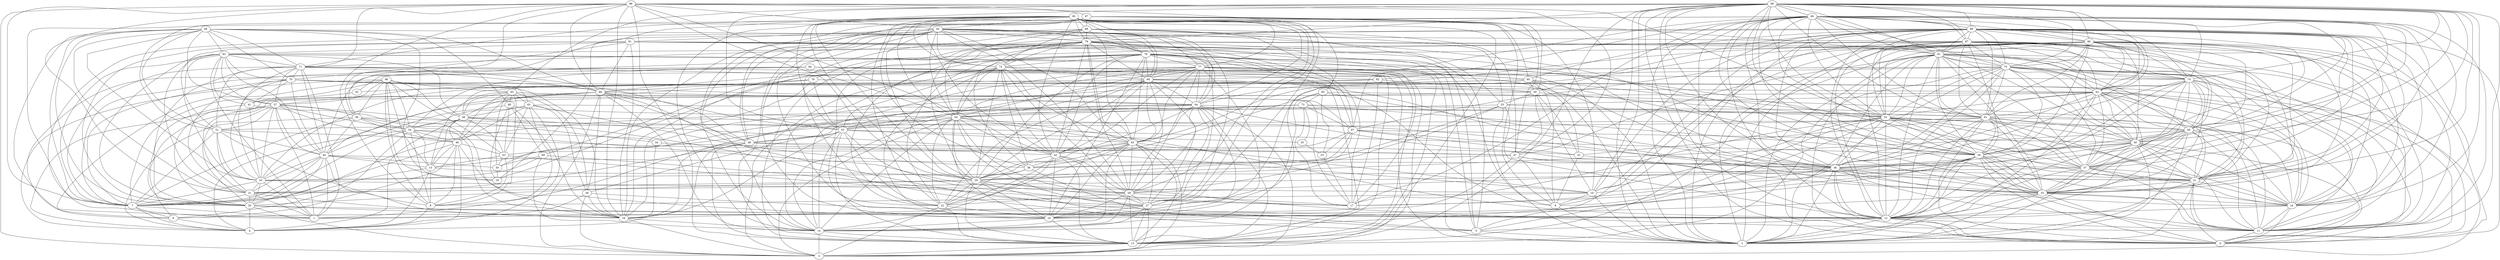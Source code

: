digraph "sensornet-topology" {
label = "";
rankdir="BT";"0"->"11" [arrowhead = "both"] 
"0"->"12" [arrowhead = "both"] 
"0"->"24" [arrowhead = "both"] 
"0"->"25" [arrowhead = "both"] 
"0"->"31" [arrowhead = "both"] 
"0"->"36" [arrowhead = "both"] 
"0"->"39" [arrowhead = "both"] 
"0"->"40" [arrowhead = "both"] 
"0"->"49" [arrowhead = "both"] 
"0"->"61" [arrowhead = "both"] 
"0"->"62" [arrowhead = "both"] 
"0"->"74" [arrowhead = "both"] 
"0"->"75" [arrowhead = "both"] 
"0"->"81" [arrowhead = "both"] 
"0"->"86" [arrowhead = "both"] 
"0"->"89" [arrowhead = "both"] 
"0"->"90" [arrowhead = "both"] 
"0"->"99" [arrowhead = "both"] 
"1"->"7" [arrowhead = "both"] 
"1"->"21" [arrowhead = "both"] 
"1"->"26" [arrowhead = "both"] 
"1"->"33" [arrowhead = "both"] 
"1"->"44" [arrowhead = "both"] 
"1"->"47" [arrowhead = "both"] 
"1"->"57" [arrowhead = "both"] 
"1"->"71" [arrowhead = "both"] 
"1"->"73" [arrowhead = "both"] 
"1"->"83" [arrowhead = "both"] 
"1"->"88" [arrowhead = "both"] 
"1"->"94" [arrowhead = "both"] 
"2"->"5" [arrowhead = "both"] 
"2"->"9" [arrowhead = "both"] 
"2"->"10" [arrowhead = "both"] 
"2"->"12" [arrowhead = "both"] 
"2"->"25" [arrowhead = "both"] 
"2"->"31" [arrowhead = "both"] 
"2"->"36" [arrowhead = "both"] 
"2"->"37" [arrowhead = "both"] 
"2"->"39" [arrowhead = "both"] 
"2"->"40" [arrowhead = "both"] 
"2"->"49" [arrowhead = "both"] 
"2"->"55" [arrowhead = "both"] 
"2"->"60" [arrowhead = "both"] 
"2"->"62" [arrowhead = "both"] 
"2"->"72" [arrowhead = "both"] 
"2"->"75" [arrowhead = "both"] 
"2"->"77" [arrowhead = "both"] 
"2"->"81" [arrowhead = "both"] 
"2"->"86" [arrowhead = "both"] 
"2"->"87" [arrowhead = "both"] 
"2"->"89" [arrowhead = "both"] 
"2"->"90" [arrowhead = "both"] 
"2"->"91" [arrowhead = "both"] 
"2"->"99" [arrowhead = "both"] 
"3"->"13" [arrowhead = "both"] 
"3"->"14" [arrowhead = "both"] 
"3"->"18" [arrowhead = "both"] 
"3"->"20" [arrowhead = "both"] 
"3"->"22" [arrowhead = "both"] 
"3"->"26" [arrowhead = "both"] 
"3"->"27" [arrowhead = "both"] 
"3"->"45" [arrowhead = "both"] 
"3"->"63" [arrowhead = "both"] 
"3"->"64" [arrowhead = "both"] 
"3"->"68" [arrowhead = "both"] 
"3"->"72" [arrowhead = "both"] 
"3"->"76" [arrowhead = "both"] 
"3"->"77" [arrowhead = "both"] 
"3"->"98" [arrowhead = "both"] 
"4"->"6" [arrowhead = "both"] 
"4"->"7" [arrowhead = "both"] 
"4"->"8" [arrowhead = "both"] 
"4"->"15" [arrowhead = "both"] 
"4"->"20" [arrowhead = "both"] 
"4"->"34" [arrowhead = "both"] 
"4"->"46" [arrowhead = "both"] 
"4"->"54" [arrowhead = "both"] 
"4"->"56" [arrowhead = "both"] 
"4"->"57" [arrowhead = "both"] 
"4"->"58" [arrowhead = "both"] 
"4"->"65" [arrowhead = "both"] 
"4"->"96" [arrowhead = "both"] 
"5"->"12" [arrowhead = "both"] 
"5"->"29" [arrowhead = "both"] 
"5"->"38" [arrowhead = "both"] 
"5"->"52" [arrowhead = "both"] 
"5"->"58" [arrowhead = "both"] 
"5"->"79" [arrowhead = "both"] 
"5"->"88" [arrowhead = "both"] 
"5"->"89" [arrowhead = "both"] 
"5"->"91" [arrowhead = "both"] 
"6"->"7" [arrowhead = "both"] 
"6"->"39" [arrowhead = "both"] 
"6"->"46" [arrowhead = "both"] 
"6"->"54" [arrowhead = "both"] 
"6"->"57" [arrowhead = "both"] 
"6"->"75" [arrowhead = "both"] 
"6"->"96" [arrowhead = "both"] 
"7"->"15" [arrowhead = "both"] 
"7"->"21" [arrowhead = "both"] 
"7"->"33" [arrowhead = "both"] 
"7"->"44" [arrowhead = "both"] 
"7"->"46" [arrowhead = "both"] 
"7"->"51" [arrowhead = "both"] 
"7"->"54" [arrowhead = "both"] 
"7"->"56" [arrowhead = "both"] 
"7"->"70" [arrowhead = "both"] 
"7"->"71" [arrowhead = "both"] 
"7"->"83" [arrowhead = "both"] 
"7"->"84" [arrowhead = "both"] 
"7"->"90" [arrowhead = "both"] 
"7"->"94" [arrowhead = "both"] 
"7"->"96" [arrowhead = "both"] 
"7"->"98" [arrowhead = "both"] 
"8"->"10" [arrowhead = "both"] 
"8"->"15" [arrowhead = "both"] 
"8"->"43" [arrowhead = "both"] 
"8"->"46" [arrowhead = "both"] 
"8"->"51" [arrowhead = "both"] 
"8"->"54" [arrowhead = "both"] 
"8"->"65" [arrowhead = "both"] 
"8"->"93" [arrowhead = "both"] 
"8"->"96" [arrowhead = "both"] 
"8"->"98" [arrowhead = "both"] 
"9"->"10" [arrowhead = "both"] 
"9"->"32" [arrowhead = "both"] 
"9"->"47" [arrowhead = "both"] 
"9"->"52" [arrowhead = "both"] 
"9"->"60" [arrowhead = "both"] 
"9"->"71" [arrowhead = "both"] 
"9"->"87" [arrowhead = "both"] 
"9"->"91" [arrowhead = "both"] 
"9"->"97" [arrowhead = "both"] 
"10"->"33" [arrowhead = "both"] 
"10"->"39" [arrowhead = "both"] 
"10"->"45" [arrowhead = "both"] 
"10"->"52" [arrowhead = "both"] 
"10"->"58" [arrowhead = "both"] 
"10"->"59" [arrowhead = "both"] 
"10"->"86" [arrowhead = "both"] 
"10"->"89" [arrowhead = "both"] 
"10"->"95" [arrowhead = "both"] 
"10"->"99" [arrowhead = "both"] 
"11"->"12" [arrowhead = "both"] 
"11"->"15" [arrowhead = "both"] 
"11"->"24" [arrowhead = "both"] 
"11"->"25" [arrowhead = "both"] 
"11"->"31" [arrowhead = "both"] 
"11"->"36" [arrowhead = "both"] 
"11"->"37" [arrowhead = "both"] 
"11"->"39" [arrowhead = "both"] 
"11"->"40" [arrowhead = "both"] 
"11"->"49" [arrowhead = "both"] 
"11"->"62" [arrowhead = "both"] 
"11"->"64" [arrowhead = "both"] 
"11"->"74" [arrowhead = "both"] 
"11"->"75" [arrowhead = "both"] 
"11"->"81" [arrowhead = "both"] 
"11"->"85" [arrowhead = "both"] 
"11"->"86" [arrowhead = "both"] 
"11"->"87" [arrowhead = "both"] 
"11"->"89" [arrowhead = "both"] 
"11"->"90" [arrowhead = "both"] 
"11"->"99" [arrowhead = "both"] 
"12"->"20" [arrowhead = "both"] 
"12"->"21" [arrowhead = "both"] 
"12"->"24" [arrowhead = "both"] 
"12"->"25" [arrowhead = "both"] 
"12"->"26" [arrowhead = "both"] 
"12"->"31" [arrowhead = "both"] 
"12"->"36" [arrowhead = "both"] 
"12"->"37" [arrowhead = "both"] 
"12"->"39" [arrowhead = "both"] 
"12"->"40" [arrowhead = "both"] 
"12"->"49" [arrowhead = "both"] 
"12"->"52" [arrowhead = "both"] 
"12"->"55" [arrowhead = "both"] 
"12"->"61" [arrowhead = "both"] 
"12"->"63" [arrowhead = "both"] 
"12"->"69" [arrowhead = "both"] 
"12"->"74" [arrowhead = "both"] 
"12"->"75" [arrowhead = "both"] 
"12"->"81" [arrowhead = "both"] 
"12"->"86" [arrowhead = "both"] 
"12"->"87" [arrowhead = "both"] 
"12"->"89" [arrowhead = "both"] 
"12"->"90" [arrowhead = "both"] 
"12"->"99" [arrowhead = "both"] 
"13"->"14" [arrowhead = "both"] 
"13"->"16" [arrowhead = "both"] 
"13"->"22" [arrowhead = "both"] 
"13"->"27" [arrowhead = "both"] 
"13"->"28" [arrowhead = "both"] 
"13"->"29" [arrowhead = "both"] 
"13"->"42" [arrowhead = "both"] 
"13"->"45" [arrowhead = "both"] 
"13"->"48" [arrowhead = "both"] 
"13"->"53" [arrowhead = "both"] 
"13"->"64" [arrowhead = "both"] 
"13"->"66" [arrowhead = "both"] 
"13"->"72" [arrowhead = "both"] 
"13"->"75" [arrowhead = "both"] 
"13"->"77" [arrowhead = "both"] 
"13"->"78" [arrowhead = "both"] 
"13"->"79" [arrowhead = "both"] 
"13"->"81" [arrowhead = "both"] 
"13"->"92" [arrowhead = "both"] 
"13"->"95" [arrowhead = "both"] 
"13"->"98" [arrowhead = "both"] 
"13"->"99" [arrowhead = "both"] 
"14"->"16" [arrowhead = "both"] 
"14"->"18" [arrowhead = "both"] 
"14"->"27" [arrowhead = "both"] 
"14"->"28" [arrowhead = "both"] 
"14"->"36" [arrowhead = "both"] 
"14"->"42" [arrowhead = "both"] 
"14"->"45" [arrowhead = "both"] 
"14"->"53" [arrowhead = "both"] 
"14"->"63" [arrowhead = "both"] 
"14"->"66" [arrowhead = "both"] 
"14"->"68" [arrowhead = "both"] 
"14"->"69" [arrowhead = "both"] 
"14"->"77" [arrowhead = "both"] 
"14"->"78" [arrowhead = "both"] 
"14"->"85" [arrowhead = "both"] 
"14"->"92" [arrowhead = "both"] 
"14"->"95" [arrowhead = "both"] 
"14"->"97" [arrowhead = "both"] 
"15"->"43" [arrowhead = "both"] 
"15"->"44" [arrowhead = "both"] 
"15"->"46" [arrowhead = "both"] 
"15"->"54" [arrowhead = "both"] 
"15"->"58" [arrowhead = "both"] 
"15"->"61" [arrowhead = "both"] 
"15"->"93" [arrowhead = "both"] 
"15"->"96" [arrowhead = "both"] 
"16"->"22" [arrowhead = "both"] 
"16"->"25" [arrowhead = "both"] 
"16"->"27" [arrowhead = "both"] 
"16"->"28" [arrowhead = "both"] 
"16"->"29" [arrowhead = "both"] 
"16"->"42" [arrowhead = "both"] 
"16"->"45" [arrowhead = "both"] 
"16"->"46" [arrowhead = "both"] 
"16"->"63" [arrowhead = "both"] 
"16"->"64" [arrowhead = "both"] 
"16"->"72" [arrowhead = "both"] 
"16"->"77" [arrowhead = "both"] 
"16"->"78" [arrowhead = "both"] 
"16"->"79" [arrowhead = "both"] 
"16"->"92" [arrowhead = "both"] 
"16"->"95" [arrowhead = "both"] 
"17"->"23" [arrowhead = "both"] 
"17"->"28" [arrowhead = "both"] 
"17"->"29" [arrowhead = "both"] 
"17"->"36" [arrowhead = "both"] 
"17"->"40" [arrowhead = "both"] 
"17"->"43" [arrowhead = "both"] 
"17"->"52" [arrowhead = "both"] 
"17"->"73" [arrowhead = "both"] 
"17"->"78" [arrowhead = "both"] 
"17"->"79" [arrowhead = "both"] 
"17"->"82" [arrowhead = "both"] 
"17"->"90" [arrowhead = "both"] 
"17"->"93" [arrowhead = "both"] 
"18"->"20" [arrowhead = "both"] 
"18"->"26" [arrowhead = "both"] 
"18"->"27" [arrowhead = "both"] 
"18"->"41" [arrowhead = "both"] 
"18"->"44" [arrowhead = "both"] 
"18"->"48" [arrowhead = "both"] 
"18"->"53" [arrowhead = "both"] 
"18"->"56" [arrowhead = "both"] 
"18"->"64" [arrowhead = "both"] 
"18"->"70" [arrowhead = "both"] 
"18"->"76" [arrowhead = "both"] 
"18"->"77" [arrowhead = "both"] 
"18"->"80" [arrowhead = "both"] 
"18"->"90" [arrowhead = "both"] 
"18"->"91" [arrowhead = "both"] 
"18"->"98" [arrowhead = "both"] 
"19"->"30" [arrowhead = "both"] 
"19"->"75" [arrowhead = "both"] 
"19"->"80" [arrowhead = "both"] 
"19"->"94" [arrowhead = "both"] 
"19"->"95" [arrowhead = "both"] 
"19"->"96" [arrowhead = "both"] 
"20"->"21" [arrowhead = "both"] 
"20"->"29" [arrowhead = "both"] 
"20"->"33" [arrowhead = "both"] 
"20"->"41" [arrowhead = "both"] 
"20"->"44" [arrowhead = "both"] 
"20"->"62" [arrowhead = "both"] 
"20"->"68" [arrowhead = "both"] 
"20"->"71" [arrowhead = "both"] 
"20"->"73" [arrowhead = "both"] 
"20"->"83" [arrowhead = "both"] 
"20"->"91" [arrowhead = "both"] 
"20"->"94" [arrowhead = "both"] 
"21"->"29" [arrowhead = "both"] 
"21"->"33" [arrowhead = "both"] 
"21"->"39" [arrowhead = "both"] 
"21"->"44" [arrowhead = "both"] 
"21"->"48" [arrowhead = "both"] 
"21"->"51" [arrowhead = "both"] 
"21"->"57" [arrowhead = "both"] 
"21"->"70" [arrowhead = "both"] 
"21"->"83" [arrowhead = "both"] 
"21"->"94" [arrowhead = "both"] 
"21"->"98" [arrowhead = "both"] 
"22"->"28" [arrowhead = "both"] 
"22"->"29" [arrowhead = "both"] 
"22"->"38" [arrowhead = "both"] 
"22"->"42" [arrowhead = "both"] 
"22"->"45" [arrowhead = "both"] 
"22"->"53" [arrowhead = "both"] 
"22"->"63" [arrowhead = "both"] 
"22"->"66" [arrowhead = "both"] 
"22"->"78" [arrowhead = "both"] 
"22"->"79" [arrowhead = "both"] 
"22"->"88" [arrowhead = "both"] 
"22"->"92" [arrowhead = "both"] 
"22"->"95" [arrowhead = "both"] 
"23"->"35" [arrowhead = "both"] 
"23"->"67" [arrowhead = "both"] 
"23"->"85" [arrowhead = "both"] 
"24"->"25" [arrowhead = "both"] 
"24"->"31" [arrowhead = "both"] 
"24"->"36" [arrowhead = "both"] 
"24"->"37" [arrowhead = "both"] 
"24"->"39" [arrowhead = "both"] 
"24"->"40" [arrowhead = "both"] 
"24"->"49" [arrowhead = "both"] 
"24"->"52" [arrowhead = "both"] 
"24"->"61" [arrowhead = "both"] 
"24"->"62" [arrowhead = "both"] 
"24"->"75" [arrowhead = "both"] 
"24"->"76" [arrowhead = "both"] 
"24"->"81" [arrowhead = "both"] 
"24"->"86" [arrowhead = "both"] 
"24"->"87" [arrowhead = "both"] 
"24"->"89" [arrowhead = "both"] 
"24"->"90" [arrowhead = "both"] 
"24"->"99" [arrowhead = "both"] 
"25"->"31" [arrowhead = "both"] 
"25"->"32" [arrowhead = "both"] 
"25"->"36" [arrowhead = "both"] 
"25"->"37" [arrowhead = "both"] 
"25"->"39" [arrowhead = "both"] 
"25"->"40" [arrowhead = "both"] 
"25"->"49" [arrowhead = "both"] 
"25"->"52" [arrowhead = "both"] 
"25"->"61" [arrowhead = "both"] 
"25"->"62" [arrowhead = "both"] 
"25"->"66" [arrowhead = "both"] 
"25"->"74" [arrowhead = "both"] 
"25"->"81" [arrowhead = "both"] 
"25"->"82" [arrowhead = "both"] 
"25"->"86" [arrowhead = "both"] 
"25"->"87" [arrowhead = "both"] 
"25"->"89" [arrowhead = "both"] 
"25"->"90" [arrowhead = "both"] 
"25"->"92" [arrowhead = "both"] 
"25"->"99" [arrowhead = "both"] 
"26"->"53" [arrowhead = "both"] 
"26"->"65" [arrowhead = "both"] 
"26"->"68" [arrowhead = "both"] 
"26"->"93" [arrowhead = "both"] 
"27"->"28" [arrowhead = "both"] 
"27"->"42" [arrowhead = "both"] 
"27"->"45" [arrowhead = "both"] 
"27"->"53" [arrowhead = "both"] 
"27"->"63" [arrowhead = "both"] 
"27"->"64" [arrowhead = "both"] 
"27"->"66" [arrowhead = "both"] 
"27"->"68" [arrowhead = "both"] 
"27"->"78" [arrowhead = "both"] 
"27"->"86" [arrowhead = "both"] 
"27"->"92" [arrowhead = "both"] 
"27"->"95" [arrowhead = "both"] 
"27"->"98" [arrowhead = "both"] 
"28"->"29" [arrowhead = "both"] 
"28"->"36" [arrowhead = "both"] 
"28"->"42" [arrowhead = "both"] 
"28"->"45" [arrowhead = "both"] 
"28"->"54" [arrowhead = "both"] 
"28"->"63" [arrowhead = "both"] 
"28"->"64" [arrowhead = "both"] 
"28"->"66" [arrowhead = "both"] 
"28"->"67" [arrowhead = "both"] 
"28"->"72" [arrowhead = "both"] 
"28"->"77" [arrowhead = "both"] 
"28"->"79" [arrowhead = "both"] 
"28"->"92" [arrowhead = "both"] 
"28"->"95" [arrowhead = "both"] 
"29"->"38" [arrowhead = "both"] 
"29"->"42" [arrowhead = "both"] 
"29"->"45" [arrowhead = "both"] 
"29"->"49" [arrowhead = "both"] 
"29"->"55" [arrowhead = "both"] 
"29"->"63" [arrowhead = "both"] 
"29"->"66" [arrowhead = "both"] 
"29"->"67" [arrowhead = "both"] 
"29"->"71" [arrowhead = "both"] 
"29"->"72" [arrowhead = "both"] 
"29"->"78" [arrowhead = "both"] 
"29"->"88" [arrowhead = "both"] 
"29"->"92" [arrowhead = "both"] 
"29"->"95" [arrowhead = "both"] 
"29"->"99" [arrowhead = "both"] 
"30"->"43" [arrowhead = "both"] 
"30"->"44" [arrowhead = "both"] 
"30"->"55" [arrowhead = "both"] 
"30"->"69" [arrowhead = "both"] 
"30"->"93" [arrowhead = "both"] 
"31"->"36" [arrowhead = "both"] 
"31"->"37" [arrowhead = "both"] 
"31"->"39" [arrowhead = "both"] 
"31"->"40" [arrowhead = "both"] 
"31"->"47" [arrowhead = "both"] 
"31"->"49" [arrowhead = "both"] 
"31"->"52" [arrowhead = "both"] 
"31"->"58" [arrowhead = "both"] 
"31"->"61" [arrowhead = "both"] 
"31"->"62" [arrowhead = "both"] 
"31"->"74" [arrowhead = "both"] 
"31"->"75" [arrowhead = "both"] 
"31"->"86" [arrowhead = "both"] 
"31"->"87" [arrowhead = "both"] 
"31"->"89" [arrowhead = "both"] 
"31"->"90" [arrowhead = "both"] 
"31"->"99" [arrowhead = "both"] 
"32"->"34" [arrowhead = "both"] 
"32"->"59" [arrowhead = "both"] 
"32"->"61" [arrowhead = "both"] 
"32"->"67" [arrowhead = "both"] 
"32"->"84" [arrowhead = "both"] 
"33"->"37" [arrowhead = "both"] 
"33"->"41" [arrowhead = "both"] 
"33"->"44" [arrowhead = "both"] 
"33"->"51" [arrowhead = "both"] 
"33"->"57" [arrowhead = "both"] 
"33"->"59" [arrowhead = "both"] 
"33"->"60" [arrowhead = "both"] 
"33"->"69" [arrowhead = "both"] 
"33"->"70" [arrowhead = "both"] 
"33"->"71" [arrowhead = "both"] 
"33"->"91" [arrowhead = "both"] 
"33"->"94" [arrowhead = "both"] 
"34"->"54" [arrowhead = "both"] 
"34"->"57" [arrowhead = "both"] 
"34"->"82" [arrowhead = "both"] 
"35"->"53" [arrowhead = "both"] 
"35"->"73" [arrowhead = "both"] 
"36"->"39" [arrowhead = "both"] 
"36"->"40" [arrowhead = "both"] 
"36"->"47" [arrowhead = "both"] 
"36"->"49" [arrowhead = "both"] 
"36"->"52" [arrowhead = "both"] 
"36"->"61" [arrowhead = "both"] 
"36"->"62" [arrowhead = "both"] 
"36"->"64" [arrowhead = "both"] 
"36"->"67" [arrowhead = "both"] 
"36"->"74" [arrowhead = "both"] 
"36"->"75" [arrowhead = "both"] 
"36"->"78" [arrowhead = "both"] 
"36"->"81" [arrowhead = "both"] 
"36"->"85" [arrowhead = "both"] 
"36"->"89" [arrowhead = "both"] 
"36"->"90" [arrowhead = "both"] 
"36"->"99" [arrowhead = "both"] 
"37"->"39" [arrowhead = "both"] 
"37"->"40" [arrowhead = "both"] 
"37"->"44" [arrowhead = "both"] 
"37"->"49" [arrowhead = "both"] 
"37"->"52" [arrowhead = "both"] 
"37"->"61" [arrowhead = "both"] 
"37"->"62" [arrowhead = "both"] 
"37"->"74" [arrowhead = "both"] 
"37"->"75" [arrowhead = "both"] 
"37"->"81" [arrowhead = "both"] 
"37"->"83" [arrowhead = "both"] 
"37"->"89" [arrowhead = "both"] 
"37"->"90" [arrowhead = "both"] 
"37"->"99" [arrowhead = "both"] 
"38"->"45" [arrowhead = "both"] 
"38"->"47" [arrowhead = "both"] 
"38"->"55" [arrowhead = "both"] 
"38"->"65" [arrowhead = "both"] 
"38"->"72" [arrowhead = "both"] 
"38"->"79" [arrowhead = "both"] 
"38"->"85" [arrowhead = "both"] 
"38"->"95" [arrowhead = "both"] 
"39"->"40" [arrowhead = "both"] 
"39"->"49" [arrowhead = "both"] 
"39"->"52" [arrowhead = "both"] 
"39"->"56" [arrowhead = "both"] 
"39"->"60" [arrowhead = "both"] 
"39"->"61" [arrowhead = "both"] 
"39"->"62" [arrowhead = "both"] 
"39"->"73" [arrowhead = "both"] 
"39"->"74" [arrowhead = "both"] 
"39"->"75" [arrowhead = "both"] 
"39"->"81" [arrowhead = "both"] 
"39"->"86" [arrowhead = "both"] 
"39"->"87" [arrowhead = "both"] 
"39"->"90" [arrowhead = "both"] 
"39"->"91" [arrowhead = "both"] 
"39"->"99" [arrowhead = "both"] 
"40"->"49" [arrowhead = "both"] 
"40"->"52" [arrowhead = "both"] 
"40"->"61" [arrowhead = "both"] 
"40"->"62" [arrowhead = "both"] 
"40"->"67" [arrowhead = "both"] 
"40"->"74" [arrowhead = "both"] 
"40"->"75" [arrowhead = "both"] 
"40"->"81" [arrowhead = "both"] 
"40"->"86" [arrowhead = "both"] 
"40"->"87" [arrowhead = "both"] 
"40"->"89" [arrowhead = "both"] 
"40"->"90" [arrowhead = "both"] 
"40"->"99" [arrowhead = "both"] 
"41"->"50" [arrowhead = "both"] 
"41"->"68" [arrowhead = "both"] 
"41"->"70" [arrowhead = "both"] 
"41"->"83" [arrowhead = "both"] 
"42"->"45" [arrowhead = "both"] 
"42"->"48" [arrowhead = "both"] 
"42"->"63" [arrowhead = "both"] 
"42"->"64" [arrowhead = "both"] 
"42"->"66" [arrowhead = "both"] 
"42"->"72" [arrowhead = "both"] 
"42"->"77" [arrowhead = "both"] 
"42"->"78" [arrowhead = "both"] 
"42"->"79" [arrowhead = "both"] 
"42"->"95" [arrowhead = "both"] 
"42"->"97" [arrowhead = "both"] 
"42"->"98" [arrowhead = "both"] 
"43"->"46" [arrowhead = "both"] 
"43"->"58" [arrowhead = "both"] 
"43"->"65" [arrowhead = "both"] 
"43"->"67" [arrowhead = "both"] 
"43"->"80" [arrowhead = "both"] 
"43"->"96" [arrowhead = "both"] 
"44"->"51" [arrowhead = "both"] 
"44"->"56" [arrowhead = "both"] 
"44"->"57" [arrowhead = "both"] 
"44"->"68" [arrowhead = "both"] 
"44"->"70" [arrowhead = "both"] 
"44"->"71" [arrowhead = "both"] 
"44"->"80" [arrowhead = "both"] 
"44"->"83" [arrowhead = "both"] 
"44"->"87" [arrowhead = "both"] 
"45"->"53" [arrowhead = "both"] 
"45"->"60" [arrowhead = "both"] 
"45"->"63" [arrowhead = "both"] 
"45"->"64" [arrowhead = "both"] 
"45"->"66" [arrowhead = "both"] 
"45"->"72" [arrowhead = "both"] 
"45"->"77" [arrowhead = "both"] 
"45"->"78" [arrowhead = "both"] 
"45"->"79" [arrowhead = "both"] 
"45"->"88" [arrowhead = "both"] 
"45"->"92" [arrowhead = "both"] 
"46"->"54" [arrowhead = "both"] 
"46"->"56" [arrowhead = "both"] 
"46"->"57" [arrowhead = "both"] 
"46"->"58" [arrowhead = "both"] 
"46"->"65" [arrowhead = "both"] 
"46"->"76" [arrowhead = "both"] 
"46"->"93" [arrowhead = "both"] 
"47"->"48" [arrowhead = "both"] 
"47"->"51" [arrowhead = "both"] 
"47"->"59" [arrowhead = "both"] 
"47"->"81" [arrowhead = "both"] 
"47"->"88" [arrowhead = "both"] 
"47"->"97" [arrowhead = "both"] 
"47"->"98" [arrowhead = "both"] 
"48"->"53" [arrowhead = "both"] 
"48"->"63" [arrowhead = "both"] 
"48"->"68" [arrowhead = "both"] 
"48"->"71" [arrowhead = "both"] 
"48"->"92" [arrowhead = "both"] 
"48"->"97" [arrowhead = "both"] 
"49"->"52" [arrowhead = "both"] 
"49"->"61" [arrowhead = "both"] 
"49"->"62" [arrowhead = "both"] 
"49"->"74" [arrowhead = "both"] 
"49"->"75" [arrowhead = "both"] 
"49"->"79" [arrowhead = "both"] 
"49"->"81" [arrowhead = "both"] 
"49"->"86" [arrowhead = "both"] 
"49"->"87" [arrowhead = "both"] 
"49"->"89" [arrowhead = "both"] 
"49"->"90" [arrowhead = "both"] 
"50"->"82" [arrowhead = "both"] 
"50"->"84" [arrowhead = "both"] 
"51"->"57" [arrowhead = "both"] 
"51"->"61" [arrowhead = "both"] 
"51"->"71" [arrowhead = "both"] 
"51"->"83" [arrowhead = "both"] 
"51"->"94" [arrowhead = "both"] 
"51"->"97" [arrowhead = "both"] 
"52"->"55" [arrowhead = "both"] 
"52"->"59" [arrowhead = "both"] 
"52"->"60" [arrowhead = "both"] 
"52"->"62" [arrowhead = "both"] 
"52"->"75" [arrowhead = "both"] 
"52"->"81" [arrowhead = "both"] 
"52"->"86" [arrowhead = "both"] 
"52"->"87" [arrowhead = "both"] 
"52"->"89" [arrowhead = "both"] 
"52"->"90" [arrowhead = "both"] 
"52"->"98" [arrowhead = "both"] 
"52"->"99" [arrowhead = "both"] 
"53"->"63" [arrowhead = "both"] 
"53"->"64" [arrowhead = "both"] 
"53"->"68" [arrowhead = "both"] 
"53"->"72" [arrowhead = "both"] 
"53"->"76" [arrowhead = "both"] 
"53"->"77" [arrowhead = "both"] 
"53"->"95" [arrowhead = "both"] 
"53"->"99" [arrowhead = "both"] 
"54"->"56" [arrowhead = "both"] 
"54"->"57" [arrowhead = "both"] 
"54"->"58" [arrowhead = "both"] 
"54"->"65" [arrowhead = "both"] 
"54"->"84" [arrowhead = "both"] 
"54"->"96" [arrowhead = "both"] 
"55"->"59" [arrowhead = "both"] 
"55"->"62" [arrowhead = "both"] 
"55"->"79" [arrowhead = "both"] 
"55"->"88" [arrowhead = "both"] 
"56"->"57" [arrowhead = "both"] 
"56"->"89" [arrowhead = "both"] 
"56"->"96" [arrowhead = "both"] 
"56"->"98" [arrowhead = "both"] 
"57"->"66" [arrowhead = "both"] 
"57"->"71" [arrowhead = "both"] 
"57"->"83" [arrowhead = "both"] 
"57"->"94" [arrowhead = "both"] 
"57"->"96" [arrowhead = "both"] 
"58"->"60" [arrowhead = "both"] 
"58"->"65" [arrowhead = "both"] 
"58"->"68" [arrowhead = "both"] 
"58"->"83" [arrowhead = "both"] 
"58"->"93" [arrowhead = "both"] 
"58"->"96" [arrowhead = "both"] 
"59"->"60" [arrowhead = "both"] 
"59"->"66" [arrowhead = "both"] 
"59"->"82" [arrowhead = "both"] 
"59"->"89" [arrowhead = "both"] 
"59"->"97" [arrowhead = "both"] 
"60"->"77" [arrowhead = "both"] 
"60"->"83" [arrowhead = "both"] 
"60"->"89" [arrowhead = "both"] 
"60"->"95" [arrowhead = "both"] 
"61"->"62" [arrowhead = "both"] 
"61"->"65" [arrowhead = "both"] 
"61"->"73" [arrowhead = "both"] 
"61"->"74" [arrowhead = "both"] 
"61"->"75" [arrowhead = "both"] 
"61"->"81" [arrowhead = "both"] 
"61"->"86" [arrowhead = "both"] 
"61"->"87" [arrowhead = "both"] 
"61"->"89" [arrowhead = "both"] 
"61"->"90" [arrowhead = "both"] 
"61"->"99" [arrowhead = "both"] 
"62"->"70" [arrowhead = "both"] 
"62"->"74" [arrowhead = "both"] 
"62"->"75" [arrowhead = "both"] 
"62"->"81" [arrowhead = "both"] 
"62"->"86" [arrowhead = "both"] 
"62"->"87" [arrowhead = "both"] 
"62"->"89" [arrowhead = "both"] 
"62"->"90" [arrowhead = "both"] 
"62"->"99" [arrowhead = "both"] 
"63"->"64" [arrowhead = "both"] 
"63"->"66" [arrowhead = "both"] 
"63"->"72" [arrowhead = "both"] 
"63"->"73" [arrowhead = "both"] 
"63"->"77" [arrowhead = "both"] 
"63"->"78" [arrowhead = "both"] 
"63"->"79" [arrowhead = "both"] 
"63"->"80" [arrowhead = "both"] 
"63"->"92" [arrowhead = "both"] 
"63"->"95" [arrowhead = "both"] 
"63"->"98" [arrowhead = "both"] 
"64"->"66" [arrowhead = "both"] 
"64"->"68" [arrowhead = "both"] 
"64"->"70" [arrowhead = "both"] 
"64"->"77" [arrowhead = "both"] 
"64"->"78" [arrowhead = "both"] 
"64"->"86" [arrowhead = "both"] 
"64"->"92" [arrowhead = "both"] 
"64"->"95" [arrowhead = "both"] 
"65"->"93" [arrowhead = "both"] 
"65"->"96" [arrowhead = "both"] 
"66"->"72" [arrowhead = "both"] 
"66"->"75" [arrowhead = "both"] 
"66"->"77" [arrowhead = "both"] 
"66"->"78" [arrowhead = "both"] 
"66"->"79" [arrowhead = "both"] 
"66"->"92" [arrowhead = "both"] 
"66"->"95" [arrowhead = "both"] 
"67"->"73" [arrowhead = "both"] 
"67"->"78" [arrowhead = "both"] 
"67"->"79" [arrowhead = "both"] 
"67"->"86" [arrowhead = "both"] 
"67"->"90" [arrowhead = "both"] 
"67"->"93" [arrowhead = "both"] 
"68"->"70" [arrowhead = "both"] 
"68"->"71" [arrowhead = "both"] 
"68"->"76" [arrowhead = "both"] 
"68"->"77" [arrowhead = "both"] 
"68"->"91" [arrowhead = "both"] 
"68"->"94" [arrowhead = "both"] 
"68"->"98" [arrowhead = "both"] 
"69"->"78" [arrowhead = "both"] 
"69"->"80" [arrowhead = "both"] 
"70"->"71" [arrowhead = "both"] 
"70"->"83" [arrowhead = "both"] 
"70"->"91" [arrowhead = "both"] 
"70"->"94" [arrowhead = "both"] 
"71"->"79" [arrowhead = "both"] 
"71"->"83" [arrowhead = "both"] 
"71"->"94" [arrowhead = "both"] 
"71"->"95" [arrowhead = "both"] 
"71"->"98" [arrowhead = "both"] 
"72"->"78" [arrowhead = "both"] 
"72"->"79" [arrowhead = "both"] 
"72"->"88" [arrowhead = "both"] 
"72"->"92" [arrowhead = "both"] 
"72"->"95" [arrowhead = "both"] 
"73"->"85" [arrowhead = "both"] 
"74"->"75" [arrowhead = "both"] 
"74"->"79" [arrowhead = "both"] 
"74"->"81" [arrowhead = "both"] 
"74"->"84" [arrowhead = "both"] 
"74"->"86" [arrowhead = "both"] 
"74"->"87" [arrowhead = "both"] 
"74"->"89" [arrowhead = "both"] 
"74"->"90" [arrowhead = "both"] 
"74"->"99" [arrowhead = "both"] 
"75"->"81" [arrowhead = "both"] 
"75"->"86" [arrowhead = "both"] 
"75"->"87" [arrowhead = "both"] 
"75"->"89" [arrowhead = "both"] 
"75"->"90" [arrowhead = "both"] 
"75"->"99" [arrowhead = "both"] 
"76"->"89" [arrowhead = "both"] 
"77"->"78" [arrowhead = "both"] 
"77"->"92" [arrowhead = "both"] 
"77"->"95" [arrowhead = "both"] 
"78"->"79" [arrowhead = "both"] 
"78"->"86" [arrowhead = "both"] 
"78"->"92" [arrowhead = "both"] 
"78"->"95" [arrowhead = "both"] 
"79"->"88" [arrowhead = "both"] 
"79"->"92" [arrowhead = "both"] 
"79"->"95" [arrowhead = "both"] 
"79"->"99" [arrowhead = "both"] 
"80"->"93" [arrowhead = "both"] 
"80"->"94" [arrowhead = "both"] 
"81"->"86" [arrowhead = "both"] 
"81"->"87" [arrowhead = "both"] 
"81"->"89" [arrowhead = "both"] 
"81"->"90" [arrowhead = "both"] 
"81"->"97" [arrowhead = "both"] 
"81"->"99" [arrowhead = "both"] 
"82"->"84" [arrowhead = "both"] 
"82"->"90" [arrowhead = "both"] 
"83"->"87" [arrowhead = "both"] 
"83"->"91" [arrowhead = "both"] 
"83"->"94" [arrowhead = "both"] 
"85"->"88" [arrowhead = "both"] 
"86"->"89" [arrowhead = "both"] 
"86"->"90" [arrowhead = "both"] 
"86"->"99" [arrowhead = "both"] 
"87"->"89" [arrowhead = "both"] 
"87"->"90" [arrowhead = "both"] 
"87"->"94" [arrowhead = "both"] 
"87"->"99" [arrowhead = "both"] 
"88"->"95" [arrowhead = "both"] 
"88"->"97" [arrowhead = "both"] 
"89"->"90" [arrowhead = "both"] 
"89"->"99" [arrowhead = "both"] 
"90"->"99" [arrowhead = "both"] 
"91"->"92" [arrowhead = "both"] 
"92"->"95" [arrowhead = "both"] 
"92"->"98" [arrowhead = "both"] 
"93"->"96" [arrowhead = "both"] 
"93"->"99" [arrowhead = "both"] 
"97"->"98" [arrowhead = "both"] 
}